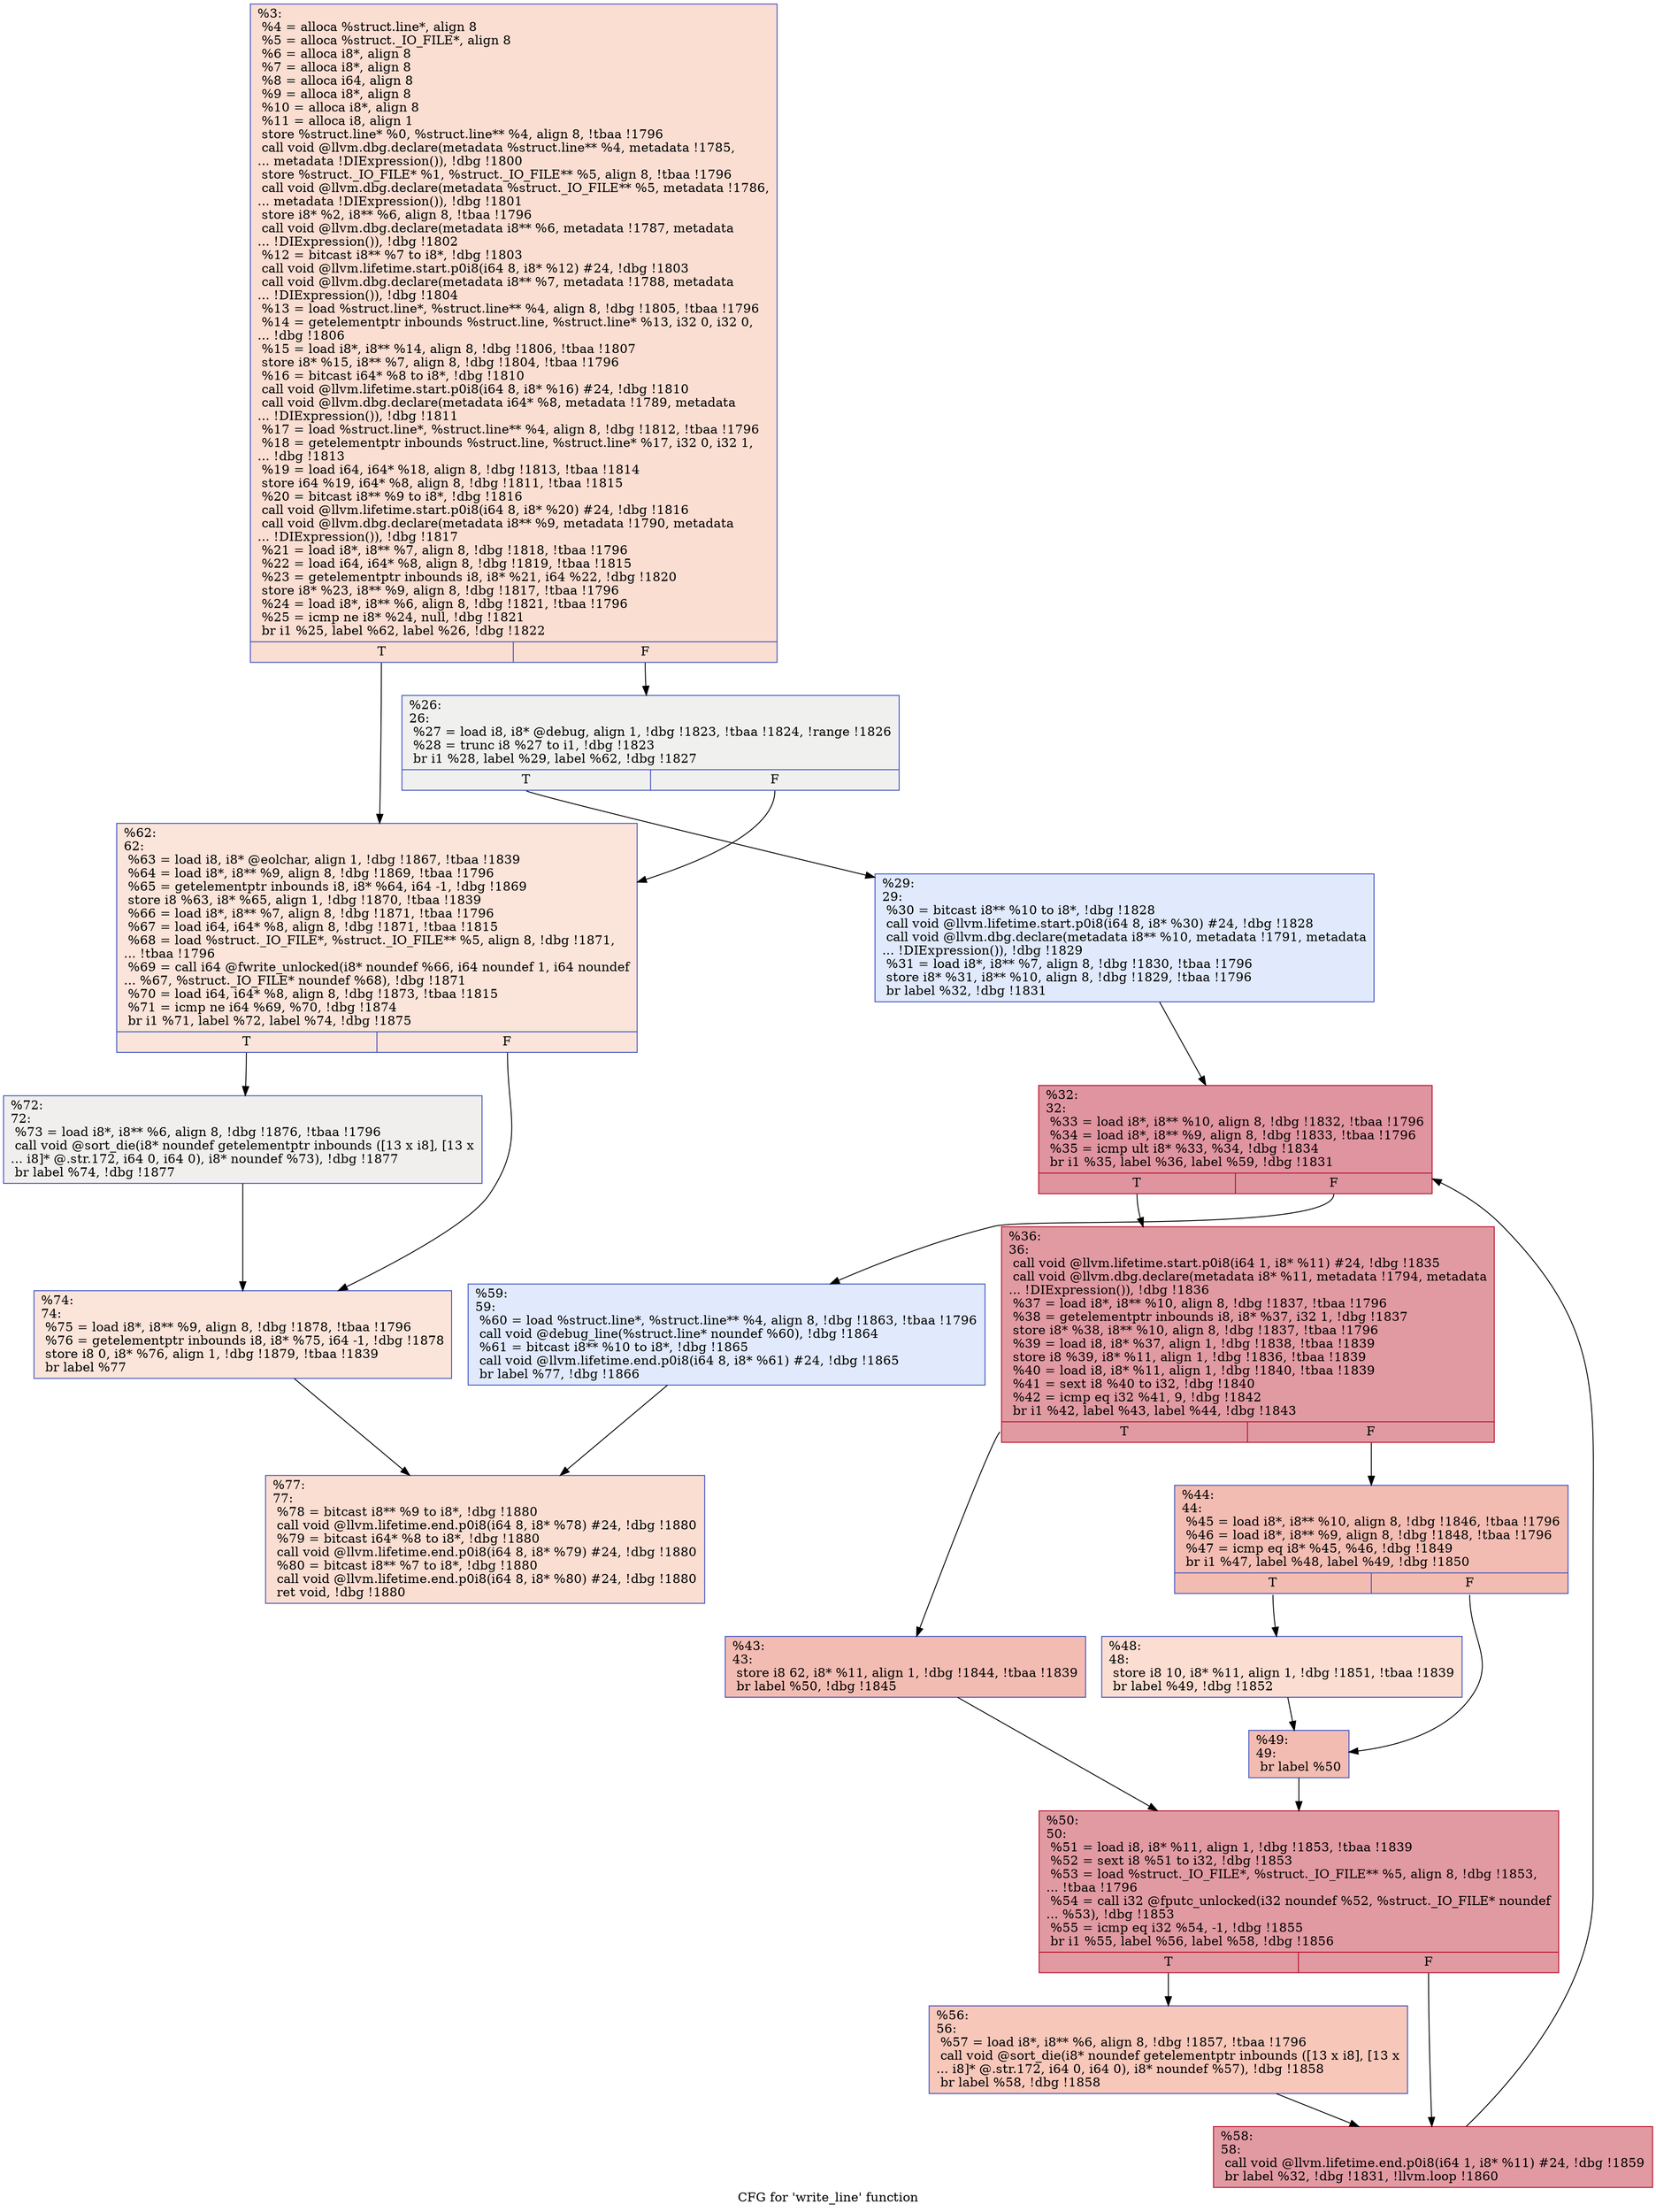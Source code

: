 digraph "CFG for 'write_line' function" {
	label="CFG for 'write_line' function";

	Node0x241ee70 [shape=record,color="#3d50c3ff", style=filled, fillcolor="#f7b59970",label="{%3:\l  %4 = alloca %struct.line*, align 8\l  %5 = alloca %struct._IO_FILE*, align 8\l  %6 = alloca i8*, align 8\l  %7 = alloca i8*, align 8\l  %8 = alloca i64, align 8\l  %9 = alloca i8*, align 8\l  %10 = alloca i8*, align 8\l  %11 = alloca i8, align 1\l  store %struct.line* %0, %struct.line** %4, align 8, !tbaa !1796\l  call void @llvm.dbg.declare(metadata %struct.line** %4, metadata !1785,\l... metadata !DIExpression()), !dbg !1800\l  store %struct._IO_FILE* %1, %struct._IO_FILE** %5, align 8, !tbaa !1796\l  call void @llvm.dbg.declare(metadata %struct._IO_FILE** %5, metadata !1786,\l... metadata !DIExpression()), !dbg !1801\l  store i8* %2, i8** %6, align 8, !tbaa !1796\l  call void @llvm.dbg.declare(metadata i8** %6, metadata !1787, metadata\l... !DIExpression()), !dbg !1802\l  %12 = bitcast i8** %7 to i8*, !dbg !1803\l  call void @llvm.lifetime.start.p0i8(i64 8, i8* %12) #24, !dbg !1803\l  call void @llvm.dbg.declare(metadata i8** %7, metadata !1788, metadata\l... !DIExpression()), !dbg !1804\l  %13 = load %struct.line*, %struct.line** %4, align 8, !dbg !1805, !tbaa !1796\l  %14 = getelementptr inbounds %struct.line, %struct.line* %13, i32 0, i32 0,\l... !dbg !1806\l  %15 = load i8*, i8** %14, align 8, !dbg !1806, !tbaa !1807\l  store i8* %15, i8** %7, align 8, !dbg !1804, !tbaa !1796\l  %16 = bitcast i64* %8 to i8*, !dbg !1810\l  call void @llvm.lifetime.start.p0i8(i64 8, i8* %16) #24, !dbg !1810\l  call void @llvm.dbg.declare(metadata i64* %8, metadata !1789, metadata\l... !DIExpression()), !dbg !1811\l  %17 = load %struct.line*, %struct.line** %4, align 8, !dbg !1812, !tbaa !1796\l  %18 = getelementptr inbounds %struct.line, %struct.line* %17, i32 0, i32 1,\l... !dbg !1813\l  %19 = load i64, i64* %18, align 8, !dbg !1813, !tbaa !1814\l  store i64 %19, i64* %8, align 8, !dbg !1811, !tbaa !1815\l  %20 = bitcast i8** %9 to i8*, !dbg !1816\l  call void @llvm.lifetime.start.p0i8(i64 8, i8* %20) #24, !dbg !1816\l  call void @llvm.dbg.declare(metadata i8** %9, metadata !1790, metadata\l... !DIExpression()), !dbg !1817\l  %21 = load i8*, i8** %7, align 8, !dbg !1818, !tbaa !1796\l  %22 = load i64, i64* %8, align 8, !dbg !1819, !tbaa !1815\l  %23 = getelementptr inbounds i8, i8* %21, i64 %22, !dbg !1820\l  store i8* %23, i8** %9, align 8, !dbg !1817, !tbaa !1796\l  %24 = load i8*, i8** %6, align 8, !dbg !1821, !tbaa !1796\l  %25 = icmp ne i8* %24, null, !dbg !1821\l  br i1 %25, label %62, label %26, !dbg !1822\l|{<s0>T|<s1>F}}"];
	Node0x241ee70:s0 -> Node0x241f410;
	Node0x241ee70:s1 -> Node0x241f050;
	Node0x241f050 [shape=record,color="#3d50c3ff", style=filled, fillcolor="#dedcdb70",label="{%26:\l26:                                               \l  %27 = load i8, i8* @debug, align 1, !dbg !1823, !tbaa !1824, !range !1826\l  %28 = trunc i8 %27 to i1, !dbg !1823\l  br i1 %28, label %29, label %62, !dbg !1827\l|{<s0>T|<s1>F}}"];
	Node0x241f050:s0 -> Node0x241f0a0;
	Node0x241f050:s1 -> Node0x241f410;
	Node0x241f0a0 [shape=record,color="#3d50c3ff", style=filled, fillcolor="#b9d0f970",label="{%29:\l29:                                               \l  %30 = bitcast i8** %10 to i8*, !dbg !1828\l  call void @llvm.lifetime.start.p0i8(i64 8, i8* %30) #24, !dbg !1828\l  call void @llvm.dbg.declare(metadata i8** %10, metadata !1791, metadata\l... !DIExpression()), !dbg !1829\l  %31 = load i8*, i8** %7, align 8, !dbg !1830, !tbaa !1796\l  store i8* %31, i8** %10, align 8, !dbg !1829, !tbaa !1796\l  br label %32, !dbg !1831\l}"];
	Node0x241f0a0 -> Node0x241f0f0;
	Node0x241f0f0 [shape=record,color="#b70d28ff", style=filled, fillcolor="#b70d2870",label="{%32:\l32:                                               \l  %33 = load i8*, i8** %10, align 8, !dbg !1832, !tbaa !1796\l  %34 = load i8*, i8** %9, align 8, !dbg !1833, !tbaa !1796\l  %35 = icmp ult i8* %33, %34, !dbg !1834\l  br i1 %35, label %36, label %59, !dbg !1831\l|{<s0>T|<s1>F}}"];
	Node0x241f0f0:s0 -> Node0x241f140;
	Node0x241f0f0:s1 -> Node0x241f3c0;
	Node0x241f140 [shape=record,color="#b70d28ff", style=filled, fillcolor="#bb1b2c70",label="{%36:\l36:                                               \l  call void @llvm.lifetime.start.p0i8(i64 1, i8* %11) #24, !dbg !1835\l  call void @llvm.dbg.declare(metadata i8* %11, metadata !1794, metadata\l... !DIExpression()), !dbg !1836\l  %37 = load i8*, i8** %10, align 8, !dbg !1837, !tbaa !1796\l  %38 = getelementptr inbounds i8, i8* %37, i32 1, !dbg !1837\l  store i8* %38, i8** %10, align 8, !dbg !1837, !tbaa !1796\l  %39 = load i8, i8* %37, align 1, !dbg !1838, !tbaa !1839\l  store i8 %39, i8* %11, align 1, !dbg !1836, !tbaa !1839\l  %40 = load i8, i8* %11, align 1, !dbg !1840, !tbaa !1839\l  %41 = sext i8 %40 to i32, !dbg !1840\l  %42 = icmp eq i32 %41, 9, !dbg !1842\l  br i1 %42, label %43, label %44, !dbg !1843\l|{<s0>T|<s1>F}}"];
	Node0x241f140:s0 -> Node0x241f190;
	Node0x241f140:s1 -> Node0x241f1e0;
	Node0x241f190 [shape=record,color="#3d50c3ff", style=filled, fillcolor="#e1675170",label="{%43:\l43:                                               \l  store i8 62, i8* %11, align 1, !dbg !1844, !tbaa !1839\l  br label %50, !dbg !1845\l}"];
	Node0x241f190 -> Node0x241f2d0;
	Node0x241f1e0 [shape=record,color="#3d50c3ff", style=filled, fillcolor="#e1675170",label="{%44:\l44:                                               \l  %45 = load i8*, i8** %10, align 8, !dbg !1846, !tbaa !1796\l  %46 = load i8*, i8** %9, align 8, !dbg !1848, !tbaa !1796\l  %47 = icmp eq i8* %45, %46, !dbg !1849\l  br i1 %47, label %48, label %49, !dbg !1850\l|{<s0>T|<s1>F}}"];
	Node0x241f1e0:s0 -> Node0x241f230;
	Node0x241f1e0:s1 -> Node0x241f280;
	Node0x241f230 [shape=record,color="#3d50c3ff", style=filled, fillcolor="#f7b39670",label="{%48:\l48:                                               \l  store i8 10, i8* %11, align 1, !dbg !1851, !tbaa !1839\l  br label %49, !dbg !1852\l}"];
	Node0x241f230 -> Node0x241f280;
	Node0x241f280 [shape=record,color="#3d50c3ff", style=filled, fillcolor="#e1675170",label="{%49:\l49:                                               \l  br label %50\l}"];
	Node0x241f280 -> Node0x241f2d0;
	Node0x241f2d0 [shape=record,color="#b70d28ff", style=filled, fillcolor="#bb1b2c70",label="{%50:\l50:                                               \l  %51 = load i8, i8* %11, align 1, !dbg !1853, !tbaa !1839\l  %52 = sext i8 %51 to i32, !dbg !1853\l  %53 = load %struct._IO_FILE*, %struct._IO_FILE** %5, align 8, !dbg !1853,\l... !tbaa !1796\l  %54 = call i32 @fputc_unlocked(i32 noundef %52, %struct._IO_FILE* noundef\l... %53), !dbg !1853\l  %55 = icmp eq i32 %54, -1, !dbg !1855\l  br i1 %55, label %56, label %58, !dbg !1856\l|{<s0>T|<s1>F}}"];
	Node0x241f2d0:s0 -> Node0x241f320;
	Node0x241f2d0:s1 -> Node0x241f370;
	Node0x241f320 [shape=record,color="#3d50c3ff", style=filled, fillcolor="#ec7f6370",label="{%56:\l56:                                               \l  %57 = load i8*, i8** %6, align 8, !dbg !1857, !tbaa !1796\l  call void @sort_die(i8* noundef getelementptr inbounds ([13 x i8], [13 x\l... i8]* @.str.172, i64 0, i64 0), i8* noundef %57), !dbg !1858\l  br label %58, !dbg !1858\l}"];
	Node0x241f320 -> Node0x241f370;
	Node0x241f370 [shape=record,color="#b70d28ff", style=filled, fillcolor="#bb1b2c70",label="{%58:\l58:                                               \l  call void @llvm.lifetime.end.p0i8(i64 1, i8* %11) #24, !dbg !1859\l  br label %32, !dbg !1831, !llvm.loop !1860\l}"];
	Node0x241f370 -> Node0x241f0f0;
	Node0x241f3c0 [shape=record,color="#3d50c3ff", style=filled, fillcolor="#b9d0f970",label="{%59:\l59:                                               \l  %60 = load %struct.line*, %struct.line** %4, align 8, !dbg !1863, !tbaa !1796\l  call void @debug_line(%struct.line* noundef %60), !dbg !1864\l  %61 = bitcast i8** %10 to i8*, !dbg !1865\l  call void @llvm.lifetime.end.p0i8(i64 8, i8* %61) #24, !dbg !1865\l  br label %77, !dbg !1866\l}"];
	Node0x241f3c0 -> Node0x241f500;
	Node0x241f410 [shape=record,color="#3d50c3ff", style=filled, fillcolor="#f5c1a970",label="{%62:\l62:                                               \l  %63 = load i8, i8* @eolchar, align 1, !dbg !1867, !tbaa !1839\l  %64 = load i8*, i8** %9, align 8, !dbg !1869, !tbaa !1796\l  %65 = getelementptr inbounds i8, i8* %64, i64 -1, !dbg !1869\l  store i8 %63, i8* %65, align 1, !dbg !1870, !tbaa !1839\l  %66 = load i8*, i8** %7, align 8, !dbg !1871, !tbaa !1796\l  %67 = load i64, i64* %8, align 8, !dbg !1871, !tbaa !1815\l  %68 = load %struct._IO_FILE*, %struct._IO_FILE** %5, align 8, !dbg !1871,\l... !tbaa !1796\l  %69 = call i64 @fwrite_unlocked(i8* noundef %66, i64 noundef 1, i64 noundef\l... %67, %struct._IO_FILE* noundef %68), !dbg !1871\l  %70 = load i64, i64* %8, align 8, !dbg !1873, !tbaa !1815\l  %71 = icmp ne i64 %69, %70, !dbg !1874\l  br i1 %71, label %72, label %74, !dbg !1875\l|{<s0>T|<s1>F}}"];
	Node0x241f410:s0 -> Node0x241f460;
	Node0x241f410:s1 -> Node0x241f4b0;
	Node0x241f460 [shape=record,color="#3d50c3ff", style=filled, fillcolor="#e0dbd870",label="{%72:\l72:                                               \l  %73 = load i8*, i8** %6, align 8, !dbg !1876, !tbaa !1796\l  call void @sort_die(i8* noundef getelementptr inbounds ([13 x i8], [13 x\l... i8]* @.str.172, i64 0, i64 0), i8* noundef %73), !dbg !1877\l  br label %74, !dbg !1877\l}"];
	Node0x241f460 -> Node0x241f4b0;
	Node0x241f4b0 [shape=record,color="#3d50c3ff", style=filled, fillcolor="#f5c1a970",label="{%74:\l74:                                               \l  %75 = load i8*, i8** %9, align 8, !dbg !1878, !tbaa !1796\l  %76 = getelementptr inbounds i8, i8* %75, i64 -1, !dbg !1878\l  store i8 0, i8* %76, align 1, !dbg !1879, !tbaa !1839\l  br label %77\l}"];
	Node0x241f4b0 -> Node0x241f500;
	Node0x241f500 [shape=record,color="#3d50c3ff", style=filled, fillcolor="#f7b59970",label="{%77:\l77:                                               \l  %78 = bitcast i8** %9 to i8*, !dbg !1880\l  call void @llvm.lifetime.end.p0i8(i64 8, i8* %78) #24, !dbg !1880\l  %79 = bitcast i64* %8 to i8*, !dbg !1880\l  call void @llvm.lifetime.end.p0i8(i64 8, i8* %79) #24, !dbg !1880\l  %80 = bitcast i8** %7 to i8*, !dbg !1880\l  call void @llvm.lifetime.end.p0i8(i64 8, i8* %80) #24, !dbg !1880\l  ret void, !dbg !1880\l}"];
}
